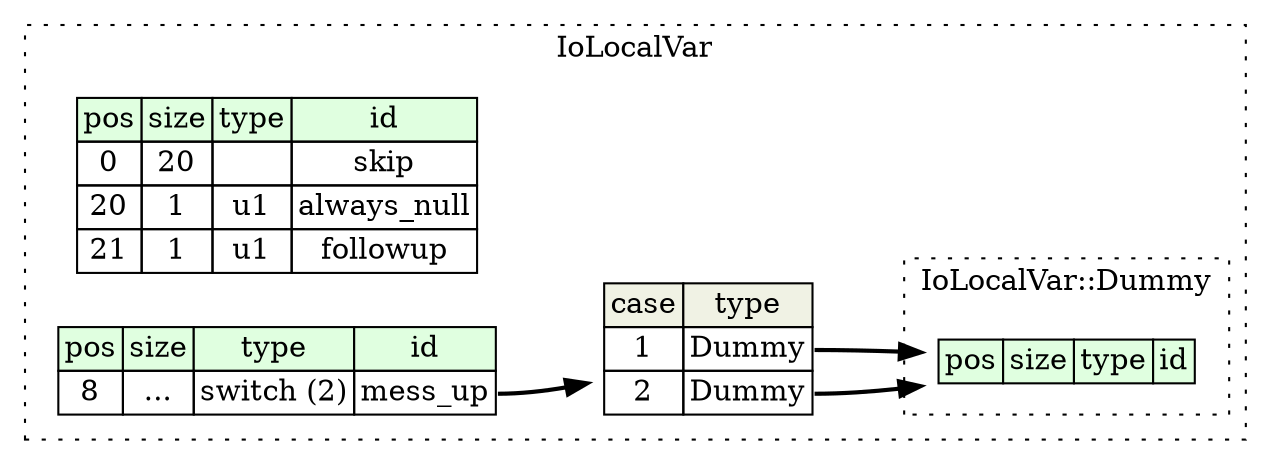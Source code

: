digraph {
	rankdir=LR;
	node [shape=plaintext];
	subgraph cluster__io_local_var {
		label="IoLocalVar";
		graph[style=dotted];

		io_local_var__seq [label=<<TABLE BORDER="0" CELLBORDER="1" CELLSPACING="0">
			<TR><TD BGCOLOR="#E0FFE0">pos</TD><TD BGCOLOR="#E0FFE0">size</TD><TD BGCOLOR="#E0FFE0">type</TD><TD BGCOLOR="#E0FFE0">id</TD></TR>
			<TR><TD PORT="skip_pos">0</TD><TD PORT="skip_size">20</TD><TD></TD><TD PORT="skip_type">skip</TD></TR>
			<TR><TD PORT="always_null_pos">20</TD><TD PORT="always_null_size">1</TD><TD>u1</TD><TD PORT="always_null_type">always_null</TD></TR>
			<TR><TD PORT="followup_pos">21</TD><TD PORT="followup_size">1</TD><TD>u1</TD><TD PORT="followup_type">followup</TD></TR>
		</TABLE>>];
		io_local_var__inst__mess_up [label=<<TABLE BORDER="0" CELLBORDER="1" CELLSPACING="0">
			<TR><TD BGCOLOR="#E0FFE0">pos</TD><TD BGCOLOR="#E0FFE0">size</TD><TD BGCOLOR="#E0FFE0">type</TD><TD BGCOLOR="#E0FFE0">id</TD></TR>
			<TR><TD PORT="mess_up_pos">8</TD><TD PORT="mess_up_size">...</TD><TD>switch (2)</TD><TD PORT="mess_up_type">mess_up</TD></TR>
		</TABLE>>];
io_local_var__inst__mess_up_mess_up_switch [label=<<TABLE BORDER="0" CELLBORDER="1" CELLSPACING="0">
	<TR><TD BGCOLOR="#F0F2E4">case</TD><TD BGCOLOR="#F0F2E4">type</TD></TR>
	<TR><TD>1</TD><TD PORT="case0">Dummy</TD></TR>
	<TR><TD>2</TD><TD PORT="case1">Dummy</TD></TR>
</TABLE>>];
		subgraph cluster__dummy {
			label="IoLocalVar::Dummy";
			graph[style=dotted];

			dummy__seq [label=<<TABLE BORDER="0" CELLBORDER="1" CELLSPACING="0">
				<TR><TD BGCOLOR="#E0FFE0">pos</TD><TD BGCOLOR="#E0FFE0">size</TD><TD BGCOLOR="#E0FFE0">type</TD><TD BGCOLOR="#E0FFE0">id</TD></TR>
			</TABLE>>];
		}
	}
	io_local_var__inst__mess_up:mess_up_type -> io_local_var__inst__mess_up_mess_up_switch [style=bold];
	io_local_var__inst__mess_up_mess_up_switch:case0 -> dummy__seq [style=bold];
	io_local_var__inst__mess_up_mess_up_switch:case1 -> dummy__seq [style=bold];
}
